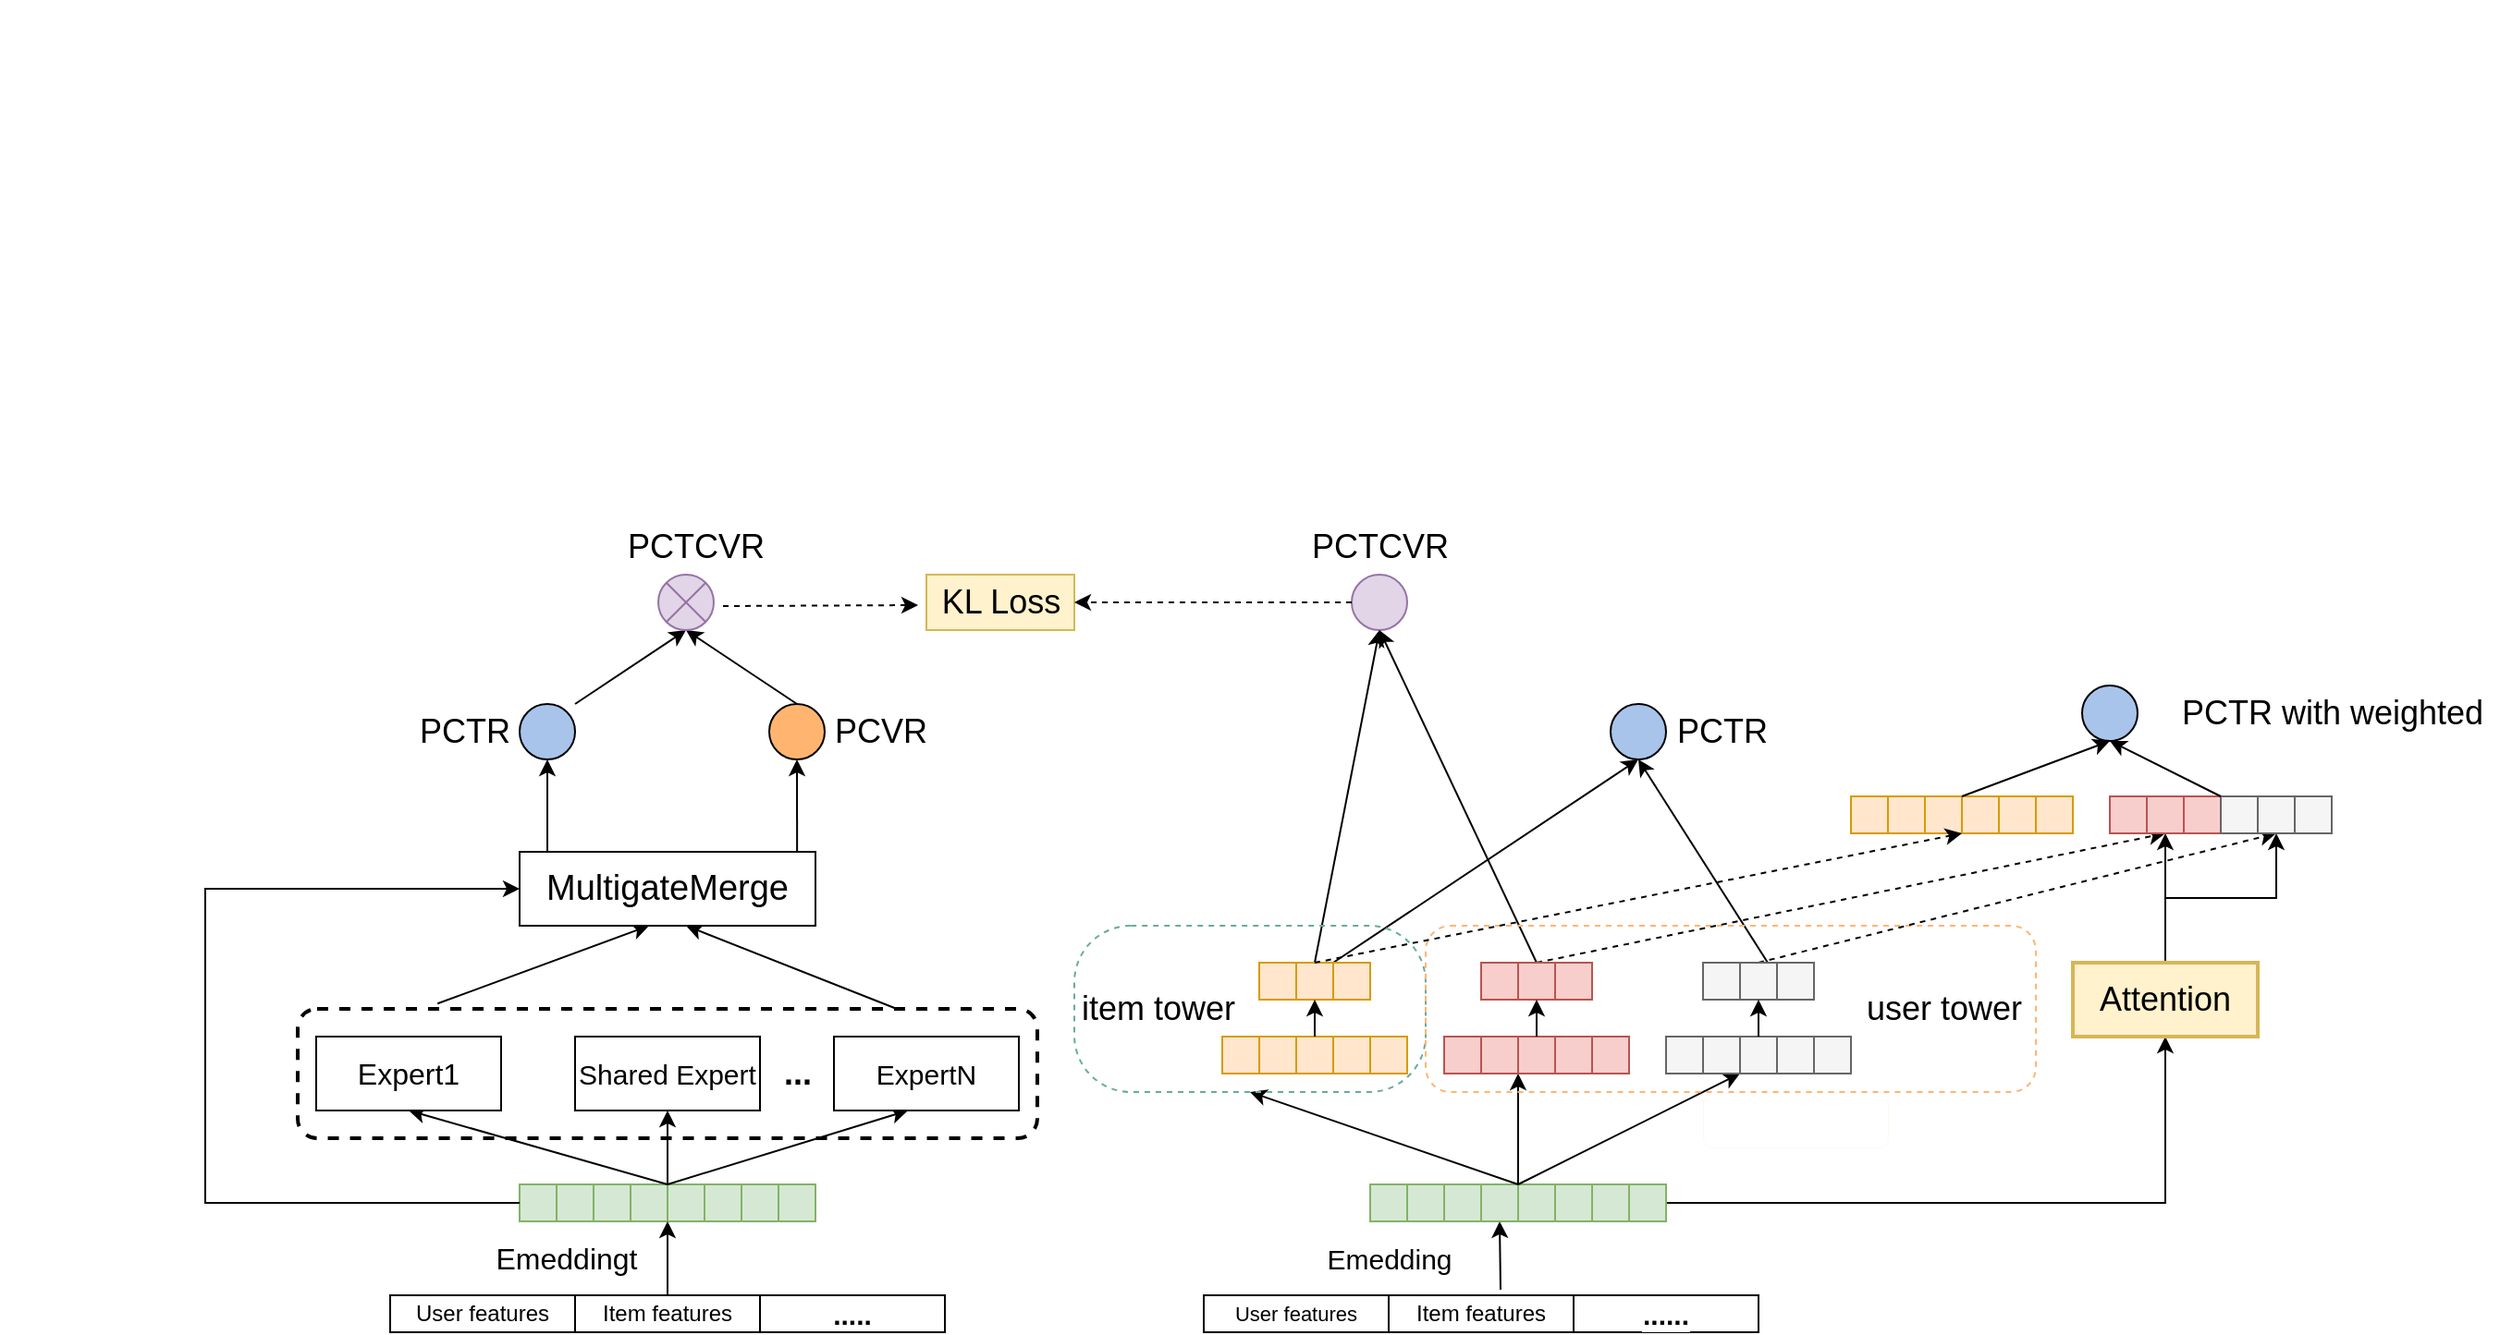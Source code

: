 <mxfile version="17.4.5" type="github"><diagram id="Vce2DdJyeUobDXaakt3f" name="第 1 页"><mxGraphModel dx="1368" dy="791" grid="1" gridSize="10" guides="1" tooltips="1" connect="1" arrows="1" fold="1" page="1" pageScale="1" pageWidth="1700" pageHeight="1100" math="0" shadow="0"><root><mxCell id="0"/><mxCell id="1" parent="0"/><mxCell id="mjoYjnzcF-hZVxzns7M5-208" value="User features" style="rounded=0;whiteSpace=wrap;html=1;" parent="1" vertex="1"><mxGeometry x="210" y="700" width="100" height="20" as="geometry"/></mxCell><mxCell id="mjoYjnzcF-hZVxzns7M5-209" value="Item features" style="rounded=0;whiteSpace=wrap;html=1;" parent="1" vertex="1"><mxGeometry x="310" y="700" width="100" height="20" as="geometry"/></mxCell><mxCell id="mjoYjnzcF-hZVxzns7M5-210" value="....." style="rounded=0;whiteSpace=wrap;html=1;horizontal=1;verticalAlign=middle;labelPosition=center;verticalLabelPosition=middle;align=center;fontStyle=1;fontSize=15;" parent="1" vertex="1"><mxGeometry x="410" y="700" width="100" height="20" as="geometry"/></mxCell><mxCell id="mjoYjnzcF-hZVxzns7M5-212" value="&amp;nbsp;&lt;br&gt;&lt;table&gt;&lt;tbody&gt;&lt;tr&gt;&lt;td&gt;&lt;br&gt;&lt;/td&gt;&lt;td&gt;&lt;br&gt;&lt;/td&gt;&lt;td&gt;&lt;br&gt;&lt;/td&gt;&lt;td&gt;&lt;br&gt;&lt;/td&gt;&lt;td&gt;&lt;br&gt;&lt;/td&gt;&lt;td&gt;&lt;br&gt;&lt;/td&gt;&lt;td&gt;&lt;br&gt;&lt;/td&gt;&lt;/tr&gt;&lt;/tbody&gt;&lt;/table&gt;" style="rounded=0;whiteSpace=wrap;html=1;fontSize=18;fillColor=#d5e8d4;strokeColor=#82b366;" parent="1" vertex="1"><mxGeometry x="300" y="640" width="140" height="20" as="geometry"/></mxCell><mxCell id="mjoYjnzcF-hZVxzns7M5-213" value="" style="whiteSpace=wrap;html=1;aspect=fixed;fontSize=18;labelBackgroundColor=#97D077;rounded=0;fillColor=#d5e8d4;strokeColor=#82b366;" parent="1" vertex="1"><mxGeometry x="280" y="640" width="20" height="20" as="geometry"/></mxCell><mxCell id="mjoYjnzcF-hZVxzns7M5-214" value="" style="whiteSpace=wrap;html=1;aspect=fixed;fontSize=18;rounded=0;fillColor=#d5e8d4;strokeColor=#82b366;" parent="1" vertex="1"><mxGeometry x="300" y="640" width="20" height="20" as="geometry"/></mxCell><mxCell id="mjoYjnzcF-hZVxzns7M5-215" value="" style="whiteSpace=wrap;html=1;aspect=fixed;fontSize=18;labelBackgroundColor=default;rounded=0;fillColor=#d5e8d4;strokeColor=#82b366;" parent="1" vertex="1"><mxGeometry x="320" y="640" width="20" height="20" as="geometry"/></mxCell><mxCell id="mjoYjnzcF-hZVxzns7M5-216" value="" style="whiteSpace=wrap;html=1;aspect=fixed;fontSize=18;rounded=0;fillColor=#d5e8d4;strokeColor=#82b366;" parent="1" vertex="1"><mxGeometry x="340" y="640" width="20" height="20" as="geometry"/></mxCell><mxCell id="mjoYjnzcF-hZVxzns7M5-217" value="" style="whiteSpace=wrap;html=1;aspect=fixed;fontSize=18;rounded=0;fillColor=#d5e8d4;strokeColor=#82b366;" parent="1" vertex="1"><mxGeometry x="360" y="640" width="20" height="20" as="geometry"/></mxCell><mxCell id="mjoYjnzcF-hZVxzns7M5-218" value="" style="whiteSpace=wrap;html=1;aspect=fixed;fontSize=18;rounded=0;fillColor=#d5e8d4;strokeColor=#82b366;" parent="1" vertex="1"><mxGeometry x="380" y="640" width="20" height="20" as="geometry"/></mxCell><mxCell id="mjoYjnzcF-hZVxzns7M5-219" value="" style="whiteSpace=wrap;html=1;aspect=fixed;fontSize=18;rounded=0;fillColor=#d5e8d4;strokeColor=#82b366;" parent="1" vertex="1"><mxGeometry x="400" y="640" width="20" height="20" as="geometry"/></mxCell><mxCell id="mjoYjnzcF-hZVxzns7M5-220" value="" style="endArrow=classic;html=1;rounded=0;sketch=0;fontColor=#46495D;strokeColor=#000000;fillColor=#B2C9AB;" parent="1" edge="1"><mxGeometry width="50" height="50" relative="1" as="geometry"><mxPoint x="360" y="640.0" as="sourcePoint"/><mxPoint x="490" y="600.0" as="targetPoint"/></mxGeometry></mxCell><mxCell id="mjoYjnzcF-hZVxzns7M5-221" value="" style="endArrow=classic;html=1;rounded=0;sketch=0;fontColor=#000000;strokeColor=#000000;fillColor=#B2C9AB;" parent="1" edge="1"><mxGeometry width="50" height="50" relative="1" as="geometry"><mxPoint x="360" y="640.0" as="sourcePoint"/><mxPoint x="220" y="600.0" as="targetPoint"/><Array as="points"/></mxGeometry></mxCell><mxCell id="mjoYjnzcF-hZVxzns7M5-222" value="Expert1" style="rounded=0;whiteSpace=wrap;html=1;labelBackgroundColor=#FFFFFF;sketch=0;fontColor=#000000;strokeColor=#000000;fillColor=#FFFFFF;fontSize=16;" parent="1" vertex="1"><mxGeometry x="170" y="560" width="100" height="40" as="geometry"/></mxCell><mxCell id="mjoYjnzcF-hZVxzns7M5-223" value="Shared Expert" style="rounded=0;whiteSpace=wrap;html=1;labelBackgroundColor=#FFFFFF;sketch=0;fontColor=#000000;strokeColor=#000000;fillColor=#FFFFFF;fontSize=15;" parent="1" vertex="1"><mxGeometry x="310" y="560" width="100" height="40" as="geometry"/></mxCell><mxCell id="mjoYjnzcF-hZVxzns7M5-224" value="ExpertN" style="rounded=0;whiteSpace=wrap;html=1;labelBackgroundColor=#FFFFFF;sketch=0;fontColor=#000000;strokeColor=#000000;fillColor=#FFFFFF;fontSize=15;" parent="1" vertex="1"><mxGeometry x="450" y="560" width="100" height="40" as="geometry"/></mxCell><mxCell id="mjoYjnzcF-hZVxzns7M5-225" value="..." style="text;html=1;align=center;verticalAlign=middle;resizable=0;points=[];autosize=1;strokeColor=none;fillColor=none;fontColor=#000000;fontSize=18;fontStyle=1;rounded=0;" parent="1" vertex="1"><mxGeometry x="415" y="565" width="30" height="30" as="geometry"/></mxCell><mxCell id="mjoYjnzcF-hZVxzns7M5-226" value="" style="endArrow=classic;html=1;rounded=0;sketch=0;fontSize=18;fontColor=#000000;strokeColor=#000000;fillColor=#B2C9AB;entryX=0.5;entryY=1;entryDx=0;entryDy=0;" parent="1" target="mjoYjnzcF-hZVxzns7M5-223" edge="1"><mxGeometry width="50" height="50" relative="1" as="geometry"><mxPoint x="360" y="640.0" as="sourcePoint"/><mxPoint x="760" y="470" as="targetPoint"/></mxGeometry></mxCell><mxCell id="mjoYjnzcF-hZVxzns7M5-227" style="edgeStyle=orthogonalEdgeStyle;sketch=0;orthogonalLoop=1;jettySize=auto;html=1;fontSize=19;fontColor=#000000;strokeColor=#000000;fillColor=#B2C9AB;exitX=0;exitY=0.5;exitDx=0;exitDy=0;entryX=0;entryY=0.5;entryDx=0;entryDy=0;rounded=0;" parent="1" source="mjoYjnzcF-hZVxzns7M5-213" target="mjoYjnzcF-hZVxzns7M5-231" edge="1"><mxGeometry relative="1" as="geometry"><mxPoint x="270" y="480" as="targetPoint"/><mxPoint x="160" y="630" as="sourcePoint"/><Array as="points"><mxPoint x="110" y="650"/><mxPoint x="110" y="480"/></Array></mxGeometry></mxCell><mxCell id="mjoYjnzcF-hZVxzns7M5-228" value="" style="rounded=1;whiteSpace=wrap;html=1;labelBackgroundColor=#FFFFFF;sketch=0;fontSize=18;fontColor=#000000;strokeColor=#000000;fillColor=none;dashed=1;strokeWidth=2;" parent="1" vertex="1"><mxGeometry x="160" y="545" width="400" height="70" as="geometry"/></mxCell><mxCell id="mjoYjnzcF-hZVxzns7M5-229" value="" style="endArrow=classic;html=1;sketch=0;fontSize=18;fontColor=#000000;strokeColor=#000000;fillColor=#B2C9AB;exitX=0.81;exitY=0;exitDx=0;exitDy=0;exitPerimeter=0;" parent="1" source="mjoYjnzcF-hZVxzns7M5-228" edge="1"><mxGeometry width="50" height="50" relative="1" as="geometry"><mxPoint x="370" y="530" as="sourcePoint"/><mxPoint x="370" y="500" as="targetPoint"/></mxGeometry></mxCell><mxCell id="mjoYjnzcF-hZVxzns7M5-230" value="" style="endArrow=classic;html=1;sketch=0;fontSize=18;fontColor=#000000;strokeColor=#000000;fillColor=#B2C9AB;exitX=0.189;exitY=-0.041;exitDx=0;exitDy=0;exitPerimeter=0;" parent="1" source="mjoYjnzcF-hZVxzns7M5-228" edge="1"><mxGeometry width="50" height="50" relative="1" as="geometry"><mxPoint x="370" y="500" as="sourcePoint"/><mxPoint x="350" y="500" as="targetPoint"/></mxGeometry></mxCell><mxCell id="mjoYjnzcF-hZVxzns7M5-231" value="&lt;font style=&quot;font-size: 19px&quot;&gt;MultigateMerge&lt;/font&gt;" style="rounded=0;whiteSpace=wrap;html=1;labelBackgroundColor=#FFFFFF;sketch=0;fontSize=18;fontColor=#000000;strokeColor=#000000;fillColor=default;fontStyle=0" parent="1" vertex="1"><mxGeometry x="280" y="460" width="160" height="40" as="geometry"/></mxCell><mxCell id="mjoYjnzcF-hZVxzns7M5-232" value="" style="endArrow=classic;html=1;rounded=0;sketch=0;fontSize=19;fontColor=#000000;strokeColor=#000000;fillColor=#B2C9AB;entryX=0.5;entryY=1;entryDx=0;entryDy=0;exitX=0.938;exitY=0;exitDx=0;exitDy=0;exitPerimeter=0;" parent="1" source="mjoYjnzcF-hZVxzns7M5-231" target="mjoYjnzcF-hZVxzns7M5-234" edge="1"><mxGeometry width="50" height="50" relative="1" as="geometry"><mxPoint x="430" y="450" as="sourcePoint"/><mxPoint x="450" y="410" as="targetPoint"/></mxGeometry></mxCell><mxCell id="mjoYjnzcF-hZVxzns7M5-233" value="" style="ellipse;whiteSpace=wrap;html=1;aspect=fixed;labelBackgroundColor=#FFFFFF;sketch=0;fontSize=19;fontColor=#000000;strokeColor=#000000;fillColor=#A9C4EB;" parent="1" vertex="1"><mxGeometry x="280" y="380" width="30" height="30" as="geometry"/></mxCell><mxCell id="mjoYjnzcF-hZVxzns7M5-234" value="" style="ellipse;whiteSpace=wrap;html=1;aspect=fixed;labelBackgroundColor=#FFFFFF;sketch=0;fontSize=19;fontColor=#000000;strokeColor=#000000;fillColor=#FFB570;" parent="1" vertex="1"><mxGeometry x="415" y="380" width="30" height="30" as="geometry"/></mxCell><mxCell id="mjoYjnzcF-hZVxzns7M5-235" value="PCTR" style="text;html=1;align=center;verticalAlign=middle;resizable=0;points=[];autosize=1;strokeColor=none;fillColor=none;fontSize=18;fontColor=#000000;" parent="1" vertex="1"><mxGeometry x="220" y="380" width="60" height="30" as="geometry"/></mxCell><mxCell id="mjoYjnzcF-hZVxzns7M5-236" value="PCVR" style="text;html=1;align=center;verticalAlign=middle;resizable=0;points=[];autosize=1;strokeColor=none;fillColor=none;fontSize=18;fontColor=#000000;" parent="1" vertex="1"><mxGeometry x="440" y="380" width="70" height="30" as="geometry"/></mxCell><mxCell id="mjoYjnzcF-hZVxzns7M5-237" value="" style="endArrow=classic;html=1;rounded=0;sketch=0;fontSize=18;fontColor=#000000;strokeColor=#000000;fillColor=#B2C9AB;entryX=0.5;entryY=1;entryDx=0;entryDy=0;" parent="1" target="mjoYjnzcF-hZVxzns7M5-233" edge="1"><mxGeometry width="50" height="50" relative="1" as="geometry"><mxPoint x="295" y="460" as="sourcePoint"/><mxPoint x="300" y="420" as="targetPoint"/></mxGeometry></mxCell><mxCell id="mjoYjnzcF-hZVxzns7M5-239" value="" style="endArrow=classic;html=1;rounded=0;sketch=0;fontSize=18;fontColor=#000000;strokeColor=#000000;fillColor=#B2C9AB;" parent="1" edge="1"><mxGeometry width="50" height="50" relative="1" as="geometry"><mxPoint x="310" y="380" as="sourcePoint"/><mxPoint x="370" y="340" as="targetPoint"/></mxGeometry></mxCell><mxCell id="mjoYjnzcF-hZVxzns7M5-241" value="" style="endArrow=classic;html=1;rounded=0;sketch=0;fontSize=18;fontColor=#000000;strokeColor=#000000;fillColor=#B2C9AB;exitX=0.5;exitY=0;exitDx=0;exitDy=0;" parent="1" source="mjoYjnzcF-hZVxzns7M5-234" edge="1"><mxGeometry width="50" height="50" relative="1" as="geometry"><mxPoint x="400" y="390" as="sourcePoint"/><mxPoint x="370" y="340" as="targetPoint"/></mxGeometry></mxCell><mxCell id="mjoYjnzcF-hZVxzns7M5-243" value="PCTCVR" style="text;html=1;align=center;verticalAlign=middle;resizable=0;points=[];autosize=1;strokeColor=none;fillColor=none;fontSize=18;fontColor=#000000;" parent="1" vertex="1"><mxGeometry x="330" y="280" width="90" height="30" as="geometry"/></mxCell><mxCell id="mjoYjnzcF-hZVxzns7M5-249" value="" style="endArrow=none;html=1;rounded=0;fontSize=18;" parent="1" edge="1"><mxGeometry width="50" height="50" relative="1" as="geometry"><mxPoint x="359.5" y="690" as="sourcePoint"/><mxPoint x="360.0" y="689.949" as="targetPoint"/><Array as="points"/></mxGeometry></mxCell><mxCell id="mjoYjnzcF-hZVxzns7M5-254" value="" style="endArrow=classic;html=1;rounded=0;sketch=0;fontSize=15;fontColor=#000000;strokeColor=#000000;fillColor=#B2C9AB;exitX=0.5;exitY=0;exitDx=0;exitDy=0;entryX=0;entryY=1;entryDx=0;entryDy=0;entryPerimeter=0;" parent="1" source="mjoYjnzcF-hZVxzns7M5-209" target="mjoYjnzcF-hZVxzns7M5-217" edge="1"><mxGeometry width="50" height="50" relative="1" as="geometry"><mxPoint x="340" y="710" as="sourcePoint"/><mxPoint x="360" y="670" as="targetPoint"/></mxGeometry></mxCell><mxCell id="mjoYjnzcF-hZVxzns7M5-255" value="Emeddingt" style="text;html=1;align=center;verticalAlign=middle;resizable=0;points=[];autosize=1;strokeColor=none;fillColor=none;fontSize=16;fontColor=#000000;" parent="1" vertex="1"><mxGeometry x="260" y="670" width="90" height="20" as="geometry"/></mxCell><mxCell id="mjoYjnzcF-hZVxzns7M5-256" value="&lt;font style=&quot;font-size: 11px;&quot;&gt;User features&lt;/font&gt;" style="rounded=0;whiteSpace=wrap;html=1;labelBackgroundColor=#FFFFFF;sketch=0;fontSize=11;fontColor=#000000;strokeColor=#000000;fillColor=default;" parent="1" vertex="1"><mxGeometry x="650" y="700" width="100" height="20" as="geometry"/></mxCell><mxCell id="mjoYjnzcF-hZVxzns7M5-257" value="Item features" style="rounded=0;whiteSpace=wrap;html=1;labelBackgroundColor=#FFFFFF;sketch=0;fontSize=12;fontColor=#000000;strokeColor=#000000;fillColor=default;" parent="1" vertex="1"><mxGeometry x="750" y="700" width="100" height="20" as="geometry"/></mxCell><mxCell id="mjoYjnzcF-hZVxzns7M5-258" value="......" style="rounded=0;whiteSpace=wrap;html=1;labelBackgroundColor=#FFFFFF;sketch=0;fontSize=15;fontColor=#000000;strokeColor=#000000;fillColor=default;fontStyle=1" parent="1" vertex="1"><mxGeometry x="850" y="700" width="100" height="20" as="geometry"/></mxCell><mxCell id="mjoYjnzcF-hZVxzns7M5-259" value="" style="endArrow=classic;html=1;rounded=0;sketch=0;fontSize=15;fontColor=#000000;strokeColor=#000000;fillColor=#B2C9AB;exitX=0.605;exitY=-0.15;exitDx=0;exitDy=0;exitPerimeter=0;entryX=0.5;entryY=1;entryDx=0;entryDy=0;" parent="1" source="mjoYjnzcF-hZVxzns7M5-257" target="mjoYjnzcF-hZVxzns7M5-264" edge="1"><mxGeometry width="50" height="50" relative="1" as="geometry"><mxPoint x="810" y="690" as="sourcePoint"/><mxPoint x="810" y="670" as="targetPoint"/></mxGeometry></mxCell><mxCell id="mjoYjnzcF-hZVxzns7M5-261" value="" style="whiteSpace=wrap;html=1;aspect=fixed;labelBackgroundColor=#FFFFFF;sketch=0;fontSize=15;strokeColor=#82b366;fillColor=#d5e8d4;" parent="1" vertex="1"><mxGeometry x="740" y="640" width="20" height="20" as="geometry"/></mxCell><mxCell id="mjoYjnzcF-hZVxzns7M5-262" value="" style="whiteSpace=wrap;html=1;aspect=fixed;labelBackgroundColor=#FFFFFF;sketch=0;fontSize=15;strokeColor=#82b366;fillColor=#d5e8d4;" parent="1" vertex="1"><mxGeometry x="760" y="640" width="20" height="20" as="geometry"/></mxCell><mxCell id="mjoYjnzcF-hZVxzns7M5-263" value="" style="whiteSpace=wrap;html=1;aspect=fixed;labelBackgroundColor=#FFFFFF;sketch=0;fontSize=15;strokeColor=#82b366;fillColor=#d5e8d4;" parent="1" vertex="1"><mxGeometry x="780" y="640" width="20" height="20" as="geometry"/></mxCell><mxCell id="mjoYjnzcF-hZVxzns7M5-264" value="" style="whiteSpace=wrap;html=1;aspect=fixed;labelBackgroundColor=#FFFFFF;sketch=0;fontSize=15;strokeColor=#82b366;fillColor=#d5e8d4;" parent="1" vertex="1"><mxGeometry x="800" y="640" width="20" height="20" as="geometry"/></mxCell><mxCell id="mjoYjnzcF-hZVxzns7M5-266" value="" style="whiteSpace=wrap;html=1;aspect=fixed;labelBackgroundColor=#FFFFFF;sketch=0;fontSize=15;strokeColor=#82b366;fillColor=#d5e8d4;" parent="1" vertex="1"><mxGeometry x="840" y="640" width="20" height="20" as="geometry"/></mxCell><mxCell id="mjoYjnzcF-hZVxzns7M5-267" value="" style="whiteSpace=wrap;html=1;aspect=fixed;labelBackgroundColor=#FFFFFF;sketch=0;fontSize=15;strokeColor=#82b366;fillColor=#d5e8d4;" parent="1" vertex="1"><mxGeometry x="860" y="640" width="20" height="20" as="geometry"/></mxCell><mxCell id="SLGdrvwB5BfjY_QuqWB5-2" style="edgeStyle=orthogonalEdgeStyle;rounded=0;orthogonalLoop=1;jettySize=auto;html=1;exitX=1;exitY=0.5;exitDx=0;exitDy=0;entryX=0.5;entryY=1;entryDx=0;entryDy=0;" parent="1" source="mjoYjnzcF-hZVxzns7M5-268" target="mjoYjnzcF-hZVxzns7M5-348" edge="1"><mxGeometry relative="1" as="geometry"><mxPoint x="1160" y="650" as="targetPoint"/></mxGeometry></mxCell><mxCell id="mjoYjnzcF-hZVxzns7M5-268" value="" style="whiteSpace=wrap;html=1;aspect=fixed;labelBackgroundColor=#FFFFFF;sketch=0;fontSize=15;strokeColor=#82b366;fillColor=#d5e8d4;" parent="1" vertex="1"><mxGeometry x="880" y="640" width="20" height="20" as="geometry"/></mxCell><mxCell id="mjoYjnzcF-hZVxzns7M5-271" value="" style="whiteSpace=wrap;html=1;aspect=fixed;labelBackgroundColor=#FFFFFF;sketch=0;fontSize=15;strokeColor=#82b366;fillColor=#d5e8d4;" parent="1" vertex="1"><mxGeometry x="820" y="640" width="20" height="20" as="geometry"/></mxCell><mxCell id="mjoYjnzcF-hZVxzns7M5-273" value="Emedding" style="text;html=1;align=center;verticalAlign=middle;resizable=0;points=[];autosize=1;strokeColor=none;fillColor=none;fontSize=15;fontColor=#000000;" parent="1" vertex="1"><mxGeometry x="710" y="670" width="80" height="20" as="geometry"/></mxCell><mxCell id="mjoYjnzcF-hZVxzns7M5-275" value="" style="endArrow=classic;html=1;rounded=0;sketch=0;fontSize=15;fontColor=#000000;strokeColor=#000000;fillColor=#B2C9AB;" parent="1" edge="1"><mxGeometry width="50" height="50" relative="1" as="geometry"><mxPoint x="820" y="640" as="sourcePoint"/><mxPoint x="940" y="580" as="targetPoint"/></mxGeometry></mxCell><mxCell id="mjoYjnzcF-hZVxzns7M5-276" value="" style="endArrow=classic;html=1;rounded=0;sketch=0;fontSize=15;fontColor=#000000;strokeColor=#000000;fillColor=#B2C9AB;exitX=0;exitY=0;exitDx=0;exitDy=0;entryX=0.5;entryY=1;entryDx=0;entryDy=0;" parent="1" source="mjoYjnzcF-hZVxzns7M5-271" target="mjoYjnzcF-hZVxzns7M5-305" edge="1"><mxGeometry width="50" height="50" relative="1" as="geometry"><mxPoint x="790" y="640" as="sourcePoint"/><mxPoint x="760" y="590" as="targetPoint"/></mxGeometry></mxCell><mxCell id="mjoYjnzcF-hZVxzns7M5-277" value="" style="endArrow=classic;html=1;rounded=0;sketch=0;fontSize=15;fontColor=#000000;strokeColor=#000000;fillColor=#B2C9AB;" parent="1" edge="1"><mxGeometry width="50" height="50" relative="1" as="geometry"><mxPoint x="820" y="640" as="sourcePoint"/><mxPoint x="820" y="580" as="targetPoint"/></mxGeometry></mxCell><mxCell id="mjoYjnzcF-hZVxzns7M5-278" value="" style="whiteSpace=wrap;html=1;aspect=fixed;labelBackgroundColor=#FFFFFF;sketch=0;fontSize=15;strokeColor=#d79b00;fillColor=#ffe6cc;" parent="1" vertex="1"><mxGeometry x="680" y="560" width="20" height="20" as="geometry"/></mxCell><mxCell id="mjoYjnzcF-hZVxzns7M5-279" value="" style="whiteSpace=wrap;html=1;aspect=fixed;labelBackgroundColor=#FFFFFF;sketch=0;fontSize=15;strokeColor=#d79b00;fillColor=#ffe6cc;" parent="1" vertex="1"><mxGeometry x="700" y="560" width="20" height="20" as="geometry"/></mxCell><mxCell id="mjoYjnzcF-hZVxzns7M5-280" value="" style="whiteSpace=wrap;html=1;aspect=fixed;labelBackgroundColor=#FFFFFF;sketch=0;fontSize=15;strokeColor=#d79b00;fillColor=#ffe6cc;" parent="1" vertex="1"><mxGeometry x="720" y="560" width="20" height="20" as="geometry"/></mxCell><mxCell id="mjoYjnzcF-hZVxzns7M5-281" value="" style="whiteSpace=wrap;html=1;aspect=fixed;labelBackgroundColor=#FFFFFF;sketch=0;fontSize=15;strokeColor=#d79b00;fillColor=#ffe6cc;" parent="1" vertex="1"><mxGeometry x="740" y="560" width="20" height="20" as="geometry"/></mxCell><mxCell id="mjoYjnzcF-hZVxzns7M5-282" value="" style="whiteSpace=wrap;html=1;aspect=fixed;labelBackgroundColor=#FFFFFF;sketch=0;fontSize=15;strokeColor=#d79b00;fillColor=#ffe6cc;" parent="1" vertex="1"><mxGeometry x="660" y="560" width="20" height="20" as="geometry"/></mxCell><mxCell id="mjoYjnzcF-hZVxzns7M5-306" style="edgeStyle=orthogonalEdgeStyle;rounded=0;sketch=0;orthogonalLoop=1;jettySize=auto;html=1;exitX=1;exitY=0.75;exitDx=0;exitDy=0;entryX=-0.5;entryY=0.75;entryDx=0;entryDy=0;entryPerimeter=0;fontSize=18;fontColor=#000000;strokeColor=#000000;fillColor=#B2C9AB;" parent="1" source="mjoYjnzcF-hZVxzns7M5-283" target="mjoYjnzcF-hZVxzns7M5-284" edge="1"><mxGeometry relative="1" as="geometry"/></mxCell><mxCell id="mjoYjnzcF-hZVxzns7M5-283" value="" style="whiteSpace=wrap;html=1;aspect=fixed;labelBackgroundColor=#FFFFFF;sketch=0;fontSize=15;strokeColor=#b85450;fillColor=#f8cecc;" parent="1" vertex="1"><mxGeometry x="800" y="560" width="20" height="20" as="geometry"/></mxCell><mxCell id="mjoYjnzcF-hZVxzns7M5-284" value="" style="whiteSpace=wrap;html=1;aspect=fixed;labelBackgroundColor=#FFFFFF;sketch=0;fontSize=15;strokeColor=#b85450;fillColor=#f8cecc;" parent="1" vertex="1"><mxGeometry x="820" y="560" width="20" height="20" as="geometry"/></mxCell><mxCell id="mjoYjnzcF-hZVxzns7M5-285" value="" style="whiteSpace=wrap;html=1;aspect=fixed;labelBackgroundColor=#FFFFFF;sketch=0;fontSize=15;strokeColor=#b85450;fillColor=#f8cecc;" parent="1" vertex="1"><mxGeometry x="840" y="560" width="20" height="20" as="geometry"/></mxCell><mxCell id="mjoYjnzcF-hZVxzns7M5-286" value="" style="whiteSpace=wrap;html=1;aspect=fixed;labelBackgroundColor=#FFFFFF;sketch=0;fontSize=15;strokeColor=#b85450;fillColor=#f8cecc;" parent="1" vertex="1"><mxGeometry x="860" y="560" width="20" height="20" as="geometry"/></mxCell><mxCell id="mjoYjnzcF-hZVxzns7M5-287" value="" style="whiteSpace=wrap;html=1;aspect=fixed;labelBackgroundColor=#FFFFFF;sketch=0;fontSize=15;strokeColor=#b85450;fillColor=#f8cecc;" parent="1" vertex="1"><mxGeometry x="780" y="560" width="20" height="20" as="geometry"/></mxCell><mxCell id="mjoYjnzcF-hZVxzns7M5-288" value="" style="whiteSpace=wrap;html=1;aspect=fixed;labelBackgroundColor=#FFFFFF;sketch=0;fontSize=15;fontColor=#333333;strokeColor=#666666;fillColor=#f5f5f5;" parent="1" vertex="1"><mxGeometry x="900" y="560" width="20" height="20" as="geometry"/></mxCell><mxCell id="mjoYjnzcF-hZVxzns7M5-289" value="" style="whiteSpace=wrap;html=1;aspect=fixed;labelBackgroundColor=#FFFFFF;sketch=0;fontSize=15;fontColor=#333333;strokeColor=#666666;fillColor=#f5f5f5;" parent="1" vertex="1"><mxGeometry x="920" y="560" width="20" height="20" as="geometry"/></mxCell><mxCell id="mjoYjnzcF-hZVxzns7M5-291" value="" style="whiteSpace=wrap;html=1;aspect=fixed;labelBackgroundColor=#FFFFFF;sketch=0;fontSize=15;fontColor=#333333;strokeColor=#666666;fillColor=#f5f5f5;" parent="1" vertex="1"><mxGeometry x="940" y="560" width="20" height="20" as="geometry"/></mxCell><mxCell id="mjoYjnzcF-hZVxzns7M5-292" value="" style="whiteSpace=wrap;html=1;aspect=fixed;labelBackgroundColor=#FFFFFF;sketch=0;fontSize=15;fontColor=#333333;strokeColor=#666666;fillColor=#f5f5f5;" parent="1" vertex="1"><mxGeometry x="960" y="560" width="20" height="20" as="geometry"/></mxCell><mxCell id="mjoYjnzcF-hZVxzns7M5-293" value="" style="whiteSpace=wrap;html=1;aspect=fixed;labelBackgroundColor=#FFFFFF;sketch=0;fontSize=15;fontColor=#333333;strokeColor=#666666;fillColor=#f5f5f5;" parent="1" vertex="1"><mxGeometry x="980" y="560" width="20" height="20" as="geometry"/></mxCell><mxCell id="mjoYjnzcF-hZVxzns7M5-294" value="" style="ellipse;whiteSpace=wrap;html=1;aspect=fixed;labelBackgroundColor=#FFFFFF;sketch=0;fontSize=15;strokeColor=#9673a6;fillColor=#e1d5e7;" parent="1" vertex="1"><mxGeometry x="730" y="310" width="30" height="30" as="geometry"/></mxCell><mxCell id="mjoYjnzcF-hZVxzns7M5-295" value="PCTCVR" style="text;html=1;align=center;verticalAlign=middle;resizable=0;points=[];autosize=1;strokeColor=none;fillColor=none;fontSize=18;fontColor=#000000;" parent="1" vertex="1"><mxGeometry x="700" y="280" width="90" height="30" as="geometry"/></mxCell><mxCell id="mjoYjnzcF-hZVxzns7M5-297" value="" style="endArrow=classic;html=1;rounded=0;sketch=0;fontSize=18;fontColor=#000000;strokeColor=#000000;fillColor=#B2C9AB;entryX=0.5;entryY=1;entryDx=0;entryDy=0;" parent="1" target="mjoYjnzcF-hZVxzns7M5-294" edge="1"><mxGeometry width="50" height="50" relative="1" as="geometry"><mxPoint x="710" y="520" as="sourcePoint"/><mxPoint x="710" y="510" as="targetPoint"/></mxGeometry></mxCell><mxCell id="mjoYjnzcF-hZVxzns7M5-298" value="" style="endArrow=classic;html=1;rounded=0;sketch=0;fontSize=18;fontColor=#000000;strokeColor=#000000;fillColor=#B2C9AB;exitX=0.5;exitY=0;exitDx=0;exitDy=0;entryX=0.5;entryY=1;entryDx=0;entryDy=0;" parent="1" source="SLGdrvwB5BfjY_QuqWB5-40" target="mjoYjnzcF-hZVxzns7M5-294" edge="1"><mxGeometry width="50" height="50" relative="1" as="geometry"><mxPoint x="790" y="560" as="sourcePoint"/><mxPoint x="760" y="470" as="targetPoint"/></mxGeometry></mxCell><mxCell id="mjoYjnzcF-hZVxzns7M5-300" value="" style="endArrow=classic;html=1;rounded=0;sketch=0;fontSize=18;fontColor=#000000;strokeColor=#000000;fillColor=#B2C9AB;entryX=0.5;entryY=1;entryDx=0;entryDy=0;exitX=0.75;exitY=0;exitDx=0;exitDy=0;" parent="1" source="SLGdrvwB5BfjY_QuqWB5-45" target="mjoYjnzcF-hZVxzns7M5-301" edge="1"><mxGeometry width="50" height="50" relative="1" as="geometry"><mxPoint x="960" y="560" as="sourcePoint"/><mxPoint x="890" y="460" as="targetPoint"/></mxGeometry></mxCell><mxCell id="mjoYjnzcF-hZVxzns7M5-301" value="" style="ellipse;whiteSpace=wrap;html=1;aspect=fixed;labelBackgroundColor=#FFFFFF;sketch=0;fontSize=18;fontColor=#000000;strokeColor=#000000;fillColor=#A9C4EB;" parent="1" vertex="1"><mxGeometry x="870" y="380" width="30" height="30" as="geometry"/></mxCell><mxCell id="mjoYjnzcF-hZVxzns7M5-302" value="PCTR" style="text;html=1;align=center;verticalAlign=middle;resizable=0;points=[];autosize=1;strokeColor=none;fillColor=none;fontSize=18;fontColor=#000000;" parent="1" vertex="1"><mxGeometry x="900" y="380" width="60" height="30" as="geometry"/></mxCell><mxCell id="mjoYjnzcF-hZVxzns7M5-303" value="" style="endArrow=classic;html=1;rounded=0;sketch=0;fontSize=18;fontColor=#000000;strokeColor=#000000;fillColor=#B2C9AB;entryX=0.5;entryY=1;entryDx=0;entryDy=0;" parent="1" target="mjoYjnzcF-hZVxzns7M5-301" edge="1"><mxGeometry width="50" height="50" relative="1" as="geometry"><mxPoint x="720" y="520" as="sourcePoint"/><mxPoint x="880" y="400" as="targetPoint"/></mxGeometry></mxCell><mxCell id="mjoYjnzcF-hZVxzns7M5-305" value="" style="rounded=1;whiteSpace=wrap;html=1;labelBackgroundColor=#FFFFFF;sketch=0;fontSize=18;fontColor=#000000;strokeColor=#67AB9F;fillColor=none;arcSize=34;dashed=1;strokeWidth=1;" parent="1" vertex="1"><mxGeometry x="580" y="500" width="190" height="90" as="geometry"/></mxCell><mxCell id="mjoYjnzcF-hZVxzns7M5-308" value="" style="rounded=1;whiteSpace=wrap;html=1;dashed=1;labelBackgroundColor=#FFFFFF;sketch=0;fontSize=18;fontColor=#000000;strokeColor=#FFB570;fillColor=none;strokeWidth=1;" parent="1" vertex="1"><mxGeometry x="770" y="500" width="330" height="90" as="geometry"/></mxCell><mxCell id="mjoYjnzcF-hZVxzns7M5-315" value="KL Loss" style="text;html=1;align=center;verticalAlign=middle;resizable=0;points=[];autosize=1;strokeColor=#d6b656;fillColor=#fff2cc;fontSize=18;" parent="1" vertex="1"><mxGeometry x="500" y="310" width="80" height="30" as="geometry"/></mxCell><mxCell id="mjoYjnzcF-hZVxzns7M5-319" value="" style="shape=sumEllipse;perimeter=ellipsePerimeter;whiteSpace=wrap;html=1;backgroundOutline=1;labelBackgroundColor=#FFFFFF;sketch=0;fontSize=18;strokeColor=#9673a6;fillColor=#e1d5e7;" parent="1" vertex="1"><mxGeometry x="355" y="310" width="30" height="30" as="geometry"/></mxCell><mxCell id="mjoYjnzcF-hZVxzns7M5-323" value="item tower" style="text;html=1;align=center;verticalAlign=middle;resizable=0;points=[];autosize=1;strokeColor=none;fillColor=none;fontSize=18;fontColor=#000000;dashed=1;" parent="1" vertex="1"><mxGeometry x="575" y="530" width="100" height="30" as="geometry"/></mxCell><mxCell id="mjoYjnzcF-hZVxzns7M5-324" value="user tower" style="text;html=1;align=center;verticalAlign=middle;resizable=0;points=[];autosize=1;strokeColor=none;fillColor=none;fontSize=18;fontColor=#000000;" parent="1" vertex="1"><mxGeometry x="1000" y="530" width="100" height="30" as="geometry"/></mxCell><mxCell id="mjoYjnzcF-hZVxzns7M5-325" value="" style="rounded=1;whiteSpace=wrap;html=1;labelBackgroundColor=#FFFFFF;sketch=0;fontSize=18;fontColor=#000000;strokeColor=#FFB570;strokeWidth=0;fillColor=none;dashed=1;" parent="1" vertex="1"><mxGeometry x="920" y="590" width="100" height="30" as="geometry"/></mxCell><mxCell id="mjoYjnzcF-hZVxzns7M5-334" value="" style="endArrow=classic;html=1;sketch=0;fontSize=18;fontColor=#000000;strokeColor=#000000;fillColor=#B2C9AB;exitX=0.5;exitY=0;exitDx=0;exitDy=0;rounded=0;dashed=1;entryX=0.5;entryY=1;entryDx=0;entryDy=0;" parent="1" source="SLGdrvwB5BfjY_QuqWB5-40" target="SLGdrvwB5BfjY_QuqWB5-20" edge="1"><mxGeometry width="50" height="50" relative="1" as="geometry"><mxPoint x="750" y="490" as="sourcePoint"/><mxPoint x="1090" y="480" as="targetPoint"/></mxGeometry></mxCell><mxCell id="mjoYjnzcF-hZVxzns7M5-336" value="" style="endArrow=classic;html=1;rounded=0;sketch=0;fontSize=18;fontColor=#000000;strokeColor=#000000;fillColor=#B2C9AB;dashed=1;entryX=0.5;entryY=1;entryDx=0;entryDy=0;" parent="1" target="SLGdrvwB5BfjY_QuqWB5-9" edge="1"><mxGeometry width="50" height="50" relative="1" as="geometry"><mxPoint x="950" y="520" as="sourcePoint"/><mxPoint x="1210" y="490" as="targetPoint"/><Array as="points"/></mxGeometry></mxCell><mxCell id="mjoYjnzcF-hZVxzns7M5-343" value="" style="endArrow=classic;html=1;rounded=0;dashed=1;sketch=0;fontSize=18;fontColor=#000000;strokeColor=#000000;fillColor=#B2C9AB;entryX=-0.056;entryY=0.55;entryDx=0;entryDy=0;entryPerimeter=0;" parent="1" target="mjoYjnzcF-hZVxzns7M5-315" edge="1"><mxGeometry width="50" height="50" relative="1" as="geometry"><mxPoint x="390" y="327" as="sourcePoint"/><mxPoint x="440" y="330" as="targetPoint"/></mxGeometry></mxCell><mxCell id="mjoYjnzcF-hZVxzns7M5-346" value="" style="endArrow=classic;html=1;rounded=0;dashed=1;sketch=0;fontSize=18;fontColor=#000000;strokeColor=#000000;fillColor=#B2C9AB;exitX=0;exitY=0.5;exitDx=0;exitDy=0;" parent="1" source="mjoYjnzcF-hZVxzns7M5-294" target="mjoYjnzcF-hZVxzns7M5-315" edge="1"><mxGeometry width="50" height="50" relative="1" as="geometry"><mxPoint x="610" y="360" as="sourcePoint"/><mxPoint x="660" y="310" as="targetPoint"/></mxGeometry></mxCell><mxCell id="SLGdrvwB5BfjY_QuqWB5-51" value="" style="edgeStyle=orthogonalEdgeStyle;rounded=0;orthogonalLoop=1;jettySize=auto;html=1;entryX=0.5;entryY=1;entryDx=0;entryDy=0;" parent="1" source="mjoYjnzcF-hZVxzns7M5-348" target="SLGdrvwB5BfjY_QuqWB5-9" edge="1"><mxGeometry relative="1" as="geometry"/></mxCell><mxCell id="SLGdrvwB5BfjY_QuqWB5-52" style="edgeStyle=orthogonalEdgeStyle;rounded=0;orthogonalLoop=1;jettySize=auto;html=1;exitX=0.5;exitY=0;exitDx=0;exitDy=0;entryX=0.5;entryY=1;entryDx=0;entryDy=0;" parent="1" source="mjoYjnzcF-hZVxzns7M5-348" target="SLGdrvwB5BfjY_QuqWB5-20" edge="1"><mxGeometry relative="1" as="geometry"/></mxCell><mxCell id="mjoYjnzcF-hZVxzns7M5-348" value="Attention" style="rounded=0;whiteSpace=wrap;html=1;labelBackgroundColor=none;sketch=0;fontSize=18;strokeColor=#d6b656;strokeWidth=2;fillColor=#fff2cc;" parent="1" vertex="1"><mxGeometry x="1120" y="520" width="100" height="40" as="geometry"/></mxCell><mxCell id="mjoYjnzcF-hZVxzns7M5-382" value="" style="whiteSpace=wrap;html=1;aspect=fixed;rounded=0;labelBackgroundColor=none;sketch=0;fontSize=12;fontColor=#000000;strokeColor=#000000;strokeWidth=1;fillColor=none;direction=south;" parent="1" vertex="1"><mxGeometry width="20" as="geometry"/></mxCell><mxCell id="mjoYjnzcF-hZVxzns7M5-404" value="" style="ellipse;whiteSpace=wrap;html=1;aspect=fixed;rounded=0;labelBackgroundColor=none;sketch=0;fontSize=13;fontColor=#000000;strokeColor=#A680B8;strokeWidth=1;fillColor=#B9E0A5;" parent="1" vertex="1"><mxGeometry width="10" as="geometry"/></mxCell><mxCell id="SLGdrvwB5BfjY_QuqWB5-31" value="" style="group" parent="1" vertex="1" connectable="0"><mxGeometry x="680" y="520" width="60" height="20" as="geometry"/></mxCell><mxCell id="SLGdrvwB5BfjY_QuqWB5-53" value="" style="group" parent="SLGdrvwB5BfjY_QuqWB5-31" vertex="1" connectable="0"><mxGeometry width="60" height="20" as="geometry"/></mxCell><mxCell id="SLGdrvwB5BfjY_QuqWB5-28" value="" style="whiteSpace=wrap;html=1;aspect=fixed;labelBackgroundColor=#FFFFFF;sketch=0;fontSize=15;strokeColor=#d79b00;fillColor=#ffe6cc;" parent="SLGdrvwB5BfjY_QuqWB5-53" vertex="1"><mxGeometry width="20" height="20" as="geometry"/></mxCell><mxCell id="SLGdrvwB5BfjY_QuqWB5-30" value="" style="whiteSpace=wrap;html=1;aspect=fixed;labelBackgroundColor=#FFFFFF;sketch=0;fontSize=15;strokeColor=#d79b00;fillColor=#ffe6cc;" parent="SLGdrvwB5BfjY_QuqWB5-53" vertex="1"><mxGeometry x="40" width="20" height="20" as="geometry"/></mxCell><mxCell id="SLGdrvwB5BfjY_QuqWB5-29" value="" style="whiteSpace=wrap;html=1;aspect=fixed;labelBackgroundColor=#FFFFFF;sketch=0;fontSize=15;strokeColor=#d79b00;fillColor=#ffe6cc;" parent="SLGdrvwB5BfjY_QuqWB5-53" vertex="1"><mxGeometry x="20" width="20" height="20" as="geometry"/></mxCell><mxCell id="SLGdrvwB5BfjY_QuqWB5-37" value="" style="endArrow=classic;html=1;rounded=0;exitX=0.5;exitY=0;exitDx=0;exitDy=0;entryX=0.5;entryY=1;entryDx=0;entryDy=0;" parent="1" source="mjoYjnzcF-hZVxzns7M5-279" target="SLGdrvwB5BfjY_QuqWB5-29" edge="1"><mxGeometry width="50" height="50" relative="1" as="geometry"><mxPoint x="760" y="550" as="sourcePoint"/><mxPoint x="810" y="500" as="targetPoint"/></mxGeometry></mxCell><mxCell id="SLGdrvwB5BfjY_QuqWB5-42" value="" style="group" parent="1" vertex="1" connectable="0"><mxGeometry x="800" y="520" width="60" height="20" as="geometry"/></mxCell><mxCell id="SLGdrvwB5BfjY_QuqWB5-39" value="" style="whiteSpace=wrap;html=1;aspect=fixed;labelBackgroundColor=#FFFFFF;sketch=0;fontSize=15;strokeColor=#b85450;fillColor=#f8cecc;" parent="SLGdrvwB5BfjY_QuqWB5-42" vertex="1"><mxGeometry width="20" height="20" as="geometry"/></mxCell><mxCell id="SLGdrvwB5BfjY_QuqWB5-40" value="" style="whiteSpace=wrap;html=1;aspect=fixed;labelBackgroundColor=#FFFFFF;sketch=0;fontSize=15;strokeColor=#b85450;fillColor=#f8cecc;" parent="SLGdrvwB5BfjY_QuqWB5-42" vertex="1"><mxGeometry x="20" width="20" height="20" as="geometry"/></mxCell><mxCell id="SLGdrvwB5BfjY_QuqWB5-41" value="" style="whiteSpace=wrap;html=1;aspect=fixed;labelBackgroundColor=#FFFFFF;sketch=0;fontSize=15;strokeColor=#b85450;fillColor=#f8cecc;" parent="SLGdrvwB5BfjY_QuqWB5-42" vertex="1"><mxGeometry x="40" width="20" height="20" as="geometry"/></mxCell><mxCell id="SLGdrvwB5BfjY_QuqWB5-43" value="" style="endArrow=classic;html=1;rounded=0;exitX=0.5;exitY=0;exitDx=0;exitDy=0;entryX=0.5;entryY=1;entryDx=0;entryDy=0;" parent="1" source="mjoYjnzcF-hZVxzns7M5-284" target="SLGdrvwB5BfjY_QuqWB5-40" edge="1"><mxGeometry width="50" height="50" relative="1" as="geometry"><mxPoint x="720" y="570" as="sourcePoint"/><mxPoint x="720" y="550" as="targetPoint"/></mxGeometry></mxCell><mxCell id="SLGdrvwB5BfjY_QuqWB5-47" value="" style="group" parent="1" vertex="1" connectable="0"><mxGeometry x="920" y="520" width="60" height="20" as="geometry"/></mxCell><mxCell id="SLGdrvwB5BfjY_QuqWB5-44" value="" style="whiteSpace=wrap;html=1;aspect=fixed;labelBackgroundColor=#FFFFFF;sketch=0;fontSize=15;fontColor=#333333;strokeColor=#666666;fillColor=#f5f5f5;" parent="SLGdrvwB5BfjY_QuqWB5-47" vertex="1"><mxGeometry width="20" height="20" as="geometry"/></mxCell><mxCell id="SLGdrvwB5BfjY_QuqWB5-45" value="" style="whiteSpace=wrap;html=1;aspect=fixed;labelBackgroundColor=#FFFFFF;sketch=0;fontSize=15;fontColor=#333333;strokeColor=#666666;fillColor=#f5f5f5;" parent="SLGdrvwB5BfjY_QuqWB5-47" vertex="1"><mxGeometry x="20" width="20" height="20" as="geometry"/></mxCell><mxCell id="SLGdrvwB5BfjY_QuqWB5-46" value="" style="whiteSpace=wrap;html=1;aspect=fixed;labelBackgroundColor=#FFFFFF;sketch=0;fontSize=15;fontColor=#333333;strokeColor=#666666;fillColor=#f5f5f5;" parent="SLGdrvwB5BfjY_QuqWB5-47" vertex="1"><mxGeometry x="40" width="20" height="20" as="geometry"/></mxCell><mxCell id="SLGdrvwB5BfjY_QuqWB5-48" value="" style="endArrow=classic;html=1;rounded=0;exitX=0.5;exitY=0;exitDx=0;exitDy=0;entryX=0.5;entryY=1;entryDx=0;entryDy=0;" parent="1" source="mjoYjnzcF-hZVxzns7M5-291" target="SLGdrvwB5BfjY_QuqWB5-45" edge="1"><mxGeometry width="50" height="50" relative="1" as="geometry"><mxPoint x="840" y="570" as="sourcePoint"/><mxPoint x="840" y="550" as="targetPoint"/></mxGeometry></mxCell><mxCell id="SLGdrvwB5BfjY_QuqWB5-54" value="" style="group" parent="1" vertex="1" connectable="0"><mxGeometry x="1000" y="430" width="60" height="20" as="geometry"/></mxCell><mxCell id="SLGdrvwB5BfjY_QuqWB5-55" value="" style="whiteSpace=wrap;html=1;aspect=fixed;labelBackgroundColor=#FFFFFF;sketch=0;fontSize=15;strokeColor=#d79b00;fillColor=#ffe6cc;" parent="SLGdrvwB5BfjY_QuqWB5-54" vertex="1"><mxGeometry width="20" height="20" as="geometry"/></mxCell><mxCell id="SLGdrvwB5BfjY_QuqWB5-56" value="" style="whiteSpace=wrap;html=1;aspect=fixed;labelBackgroundColor=#FFFFFF;sketch=0;fontSize=15;strokeColor=#d79b00;fillColor=#ffe6cc;" parent="SLGdrvwB5BfjY_QuqWB5-54" vertex="1"><mxGeometry x="40" width="20" height="20" as="geometry"/></mxCell><mxCell id="SLGdrvwB5BfjY_QuqWB5-57" value="" style="whiteSpace=wrap;html=1;aspect=fixed;labelBackgroundColor=#FFFFFF;sketch=0;fontSize=15;strokeColor=#d79b00;fillColor=#ffe6cc;" parent="SLGdrvwB5BfjY_QuqWB5-54" vertex="1"><mxGeometry x="20" width="20" height="20" as="geometry"/></mxCell><mxCell id="SLGdrvwB5BfjY_QuqWB5-58" value="" style="group" parent="1" vertex="1" connectable="0"><mxGeometry x="1060" y="430" width="60" height="20" as="geometry"/></mxCell><mxCell id="SLGdrvwB5BfjY_QuqWB5-59" value="" style="whiteSpace=wrap;html=1;aspect=fixed;labelBackgroundColor=#FFFFFF;sketch=0;fontSize=15;strokeColor=#d79b00;fillColor=#ffe6cc;" parent="SLGdrvwB5BfjY_QuqWB5-58" vertex="1"><mxGeometry width="20" height="20" as="geometry"/></mxCell><mxCell id="SLGdrvwB5BfjY_QuqWB5-60" value="" style="whiteSpace=wrap;html=1;aspect=fixed;labelBackgroundColor=#FFFFFF;sketch=0;fontSize=15;strokeColor=#d79b00;fillColor=#ffe6cc;" parent="SLGdrvwB5BfjY_QuqWB5-58" vertex="1"><mxGeometry x="40" width="20" height="20" as="geometry"/></mxCell><mxCell id="SLGdrvwB5BfjY_QuqWB5-61" value="" style="whiteSpace=wrap;html=1;aspect=fixed;labelBackgroundColor=#FFFFFF;sketch=0;fontSize=15;strokeColor=#d79b00;fillColor=#ffe6cc;" parent="SLGdrvwB5BfjY_QuqWB5-58" vertex="1"><mxGeometry x="20" width="20" height="20" as="geometry"/></mxCell><mxCell id="SLGdrvwB5BfjY_QuqWB5-62" value="" style="group" parent="1" vertex="1" connectable="0"><mxGeometry x="1140" y="430" width="120" height="20" as="geometry"/></mxCell><mxCell id="SLGdrvwB5BfjY_QuqWB5-16" value="" style="whiteSpace=wrap;html=1;aspect=fixed;labelBackgroundColor=#FFFFFF;sketch=0;fontSize=15;strokeColor=#b85450;fillColor=#f8cecc;" parent="SLGdrvwB5BfjY_QuqWB5-62" vertex="1"><mxGeometry x="40" width="20" height="20" as="geometry"/></mxCell><mxCell id="SLGdrvwB5BfjY_QuqWB5-19" value="" style="whiteSpace=wrap;html=1;aspect=fixed;labelBackgroundColor=#FFFFFF;sketch=0;fontSize=15;strokeColor=#b85450;fillColor=#f8cecc;" parent="SLGdrvwB5BfjY_QuqWB5-62" vertex="1"><mxGeometry width="20" height="20" as="geometry"/></mxCell><mxCell id="SLGdrvwB5BfjY_QuqWB5-20" value="" style="whiteSpace=wrap;html=1;aspect=fixed;labelBackgroundColor=#FFFFFF;sketch=0;fontSize=15;strokeColor=#b85450;fillColor=#f8cecc;" parent="SLGdrvwB5BfjY_QuqWB5-62" vertex="1"><mxGeometry x="20" width="20" height="20" as="geometry"/></mxCell><mxCell id="SLGdrvwB5BfjY_QuqWB5-8" value="" style="whiteSpace=wrap;html=1;aspect=fixed;labelBackgroundColor=#FFFFFF;sketch=0;fontSize=15;fontColor=#333333;strokeColor=#666666;fillColor=#f5f5f5;" parent="SLGdrvwB5BfjY_QuqWB5-62" vertex="1"><mxGeometry x="60" width="20" height="20" as="geometry"/></mxCell><mxCell id="SLGdrvwB5BfjY_QuqWB5-9" value="" style="whiteSpace=wrap;html=1;aspect=fixed;labelBackgroundColor=#FFFFFF;sketch=0;fontSize=15;fontColor=#333333;strokeColor=#666666;fillColor=#f5f5f5;" parent="SLGdrvwB5BfjY_QuqWB5-62" vertex="1"><mxGeometry x="80" width="20" height="20" as="geometry"/></mxCell><mxCell id="SLGdrvwB5BfjY_QuqWB5-10" value="" style="whiteSpace=wrap;html=1;aspect=fixed;labelBackgroundColor=#FFFFFF;sketch=0;fontSize=15;fontColor=#333333;strokeColor=#666666;fillColor=#f5f5f5;" parent="SLGdrvwB5BfjY_QuqWB5-62" vertex="1"><mxGeometry x="100" width="20" height="20" as="geometry"/></mxCell><mxCell id="SLGdrvwB5BfjY_QuqWB5-63" value="" style="endArrow=classic;html=1;sketch=0;fontSize=18;fontColor=#000000;strokeColor=#000000;fillColor=#B2C9AB;exitX=0.5;exitY=0;exitDx=0;exitDy=0;rounded=0;dashed=1;" parent="1" source="SLGdrvwB5BfjY_QuqWB5-29" edge="1"><mxGeometry width="50" height="50" relative="1" as="geometry"><mxPoint x="840" y="530" as="sourcePoint"/><mxPoint x="1060" y="450" as="targetPoint"/></mxGeometry></mxCell><mxCell id="SLGdrvwB5BfjY_QuqWB5-64" value="" style="endArrow=classic;html=1;rounded=0;sketch=0;fontSize=18;fontColor=#000000;strokeColor=#000000;fillColor=#B2C9AB;exitX=0;exitY=0;exitDx=0;exitDy=0;entryX=0.5;entryY=1;entryDx=0;entryDy=0;" parent="1" source="SLGdrvwB5BfjY_QuqWB5-59" target="SLGdrvwB5BfjY_QuqWB5-66" edge="1"><mxGeometry width="50" height="50" relative="1" as="geometry"><mxPoint x="1055" y="415" as="sourcePoint"/><mxPoint x="1140" y="400" as="targetPoint"/></mxGeometry></mxCell><mxCell id="SLGdrvwB5BfjY_QuqWB5-65" value="" style="endArrow=classic;html=1;rounded=0;sketch=0;fontSize=18;fontColor=#000000;strokeColor=#000000;fillColor=#B2C9AB;exitX=0;exitY=0;exitDx=0;exitDy=0;entryX=0.5;entryY=1;entryDx=0;entryDy=0;" parent="1" source="SLGdrvwB5BfjY_QuqWB5-8" target="SLGdrvwB5BfjY_QuqWB5-66" edge="1"><mxGeometry width="50" height="50" relative="1" as="geometry"><mxPoint x="1190" y="390.0" as="sourcePoint"/><mxPoint x="1140" y="400" as="targetPoint"/></mxGeometry></mxCell><mxCell id="SLGdrvwB5BfjY_QuqWB5-66" value="" style="ellipse;whiteSpace=wrap;html=1;aspect=fixed;labelBackgroundColor=#FFFFFF;sketch=0;fontSize=18;fontColor=#000000;strokeColor=#000000;fillColor=#A9C4EB;" parent="1" vertex="1"><mxGeometry x="1125" y="370" width="30" height="30" as="geometry"/></mxCell><mxCell id="SLGdrvwB5BfjY_QuqWB5-67" value="PCTR with weighted" style="text;html=1;align=center;verticalAlign=middle;resizable=0;points=[];autosize=1;strokeColor=none;fillColor=none;fontSize=18;fontColor=#000000;" parent="1" vertex="1"><mxGeometry x="1170" y="370" width="180" height="30" as="geometry"/></mxCell></root></mxGraphModel></diagram></mxfile>